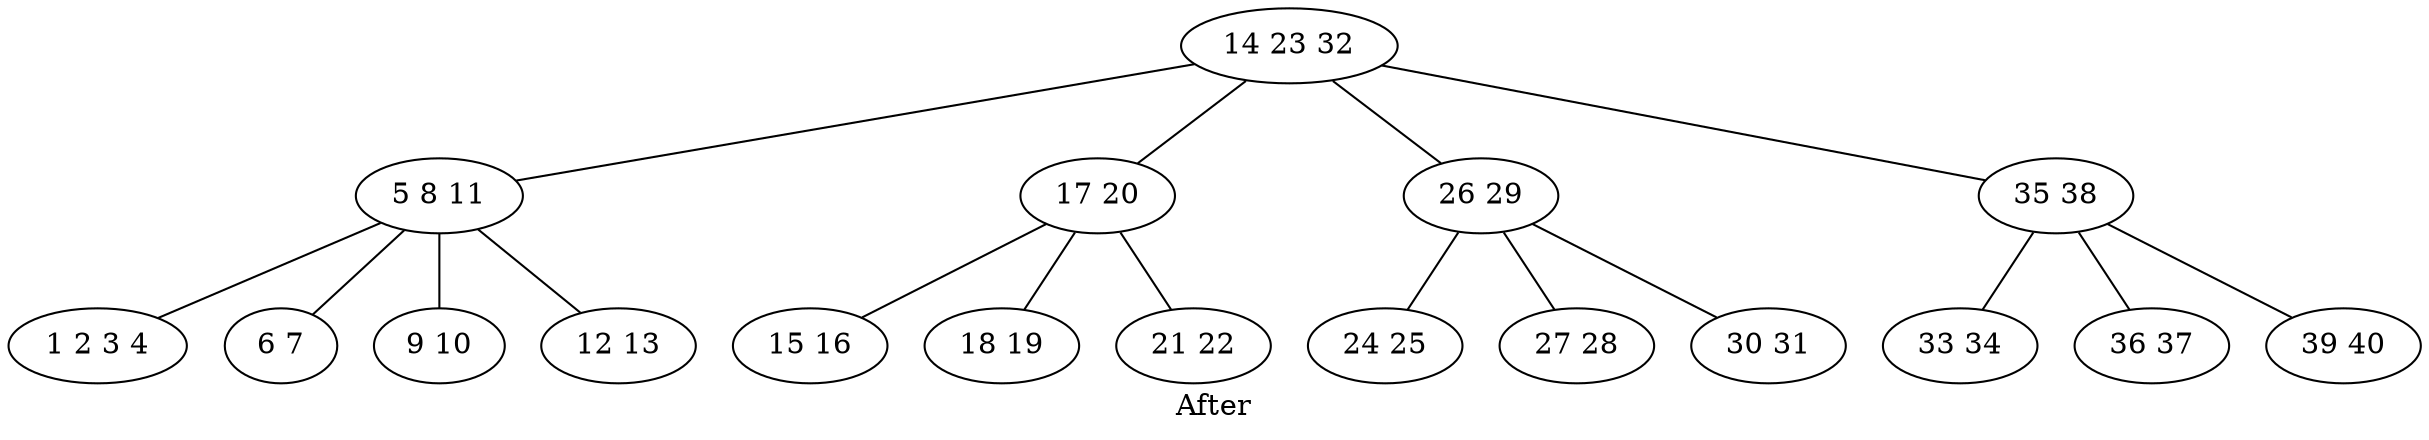 graph btree {
label="After"
    BT_90ad008 [label="14 23 32"];
    BT_90ad1c8 [label="5 8 11"];
    BT_90ad008 -- BT_90ad1c8;
    BT_90ad078 [label="1 2 3 4"];
    BT_90ad1c8 -- BT_90ad078;
    BT_90ad3c0 [label="6 7"];
    BT_90ad1c8 -- BT_90ad3c0;
    BT_90ad350 [label="9 10"];
    BT_90ad1c8 -- BT_90ad350;
    BT_90ad318 [label="12 13"];
    BT_90ad1c8 -- BT_90ad318;
    BT_90ad388 [label="17 20"];
    BT_90ad008 -- BT_90ad388;
    BT_90ad2e0 [label="15 16"];
    BT_90ad388 -- BT_90ad2e0;
    BT_90ad270 [label="18 19"];
    BT_90ad388 -- BT_90ad270;
    BT_90ad238 [label="21 22"];
    BT_90ad388 -- BT_90ad238;
    BT_90ad2a8 [label="26 29"];
    BT_90ad008 -- BT_90ad2a8;
    BT_90ad200 [label="24 25"];
    BT_90ad2a8 -- BT_90ad200;
    BT_90ad158 [label="27 28"];
    BT_90ad2a8 -- BT_90ad158;
    BT_90ad120 [label="30 31"];
    BT_90ad2a8 -- BT_90ad120;
    BT_90ad190 [label="35 38"];
    BT_90ad008 -- BT_90ad190;
    BT_90ad0e8 [label="33 34"];
    BT_90ad190 -- BT_90ad0e8;
    BT_90ad0b0 [label="36 37"];
    BT_90ad190 -- BT_90ad0b0;
    BT_90ad040 [label="39 40"];
    BT_90ad190 -- BT_90ad040;
}
